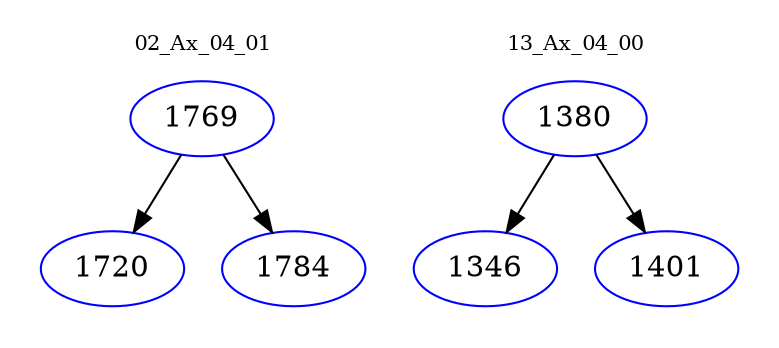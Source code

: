 digraph{
subgraph cluster_0 {
color = white
label = "02_Ax_04_01";
fontsize=10;
T0_1769 [label="1769", color="blue"]
T0_1769 -> T0_1720 [color="black"]
T0_1720 [label="1720", color="blue"]
T0_1769 -> T0_1784 [color="black"]
T0_1784 [label="1784", color="blue"]
}
subgraph cluster_1 {
color = white
label = "13_Ax_04_00";
fontsize=10;
T1_1380 [label="1380", color="blue"]
T1_1380 -> T1_1346 [color="black"]
T1_1346 [label="1346", color="blue"]
T1_1380 -> T1_1401 [color="black"]
T1_1401 [label="1401", color="blue"]
}
}
